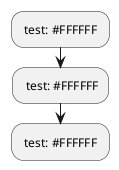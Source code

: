 {
  "sha1": "a1gqv094fjceqc1hjf8kr99cpj25in7",
  "insertion": {
    "when": "2024-05-30T20:48:21.802Z",
    "url": "https://forum.plantuml.net/15195/preprocessor-function-%25lighten",
    "user": "plantuml@gmail.com"
  }
}
@startuml
: test: %lighten("#fff", 20) ;
: test: %lighten("white", 20);
: test: %lighten("#999", 99) ;
@enduml
